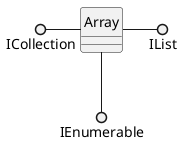 @startuml
hide circle

class Array

ICollection ()- Array
Array -() IList
Array -() IEnumerable
@enduml